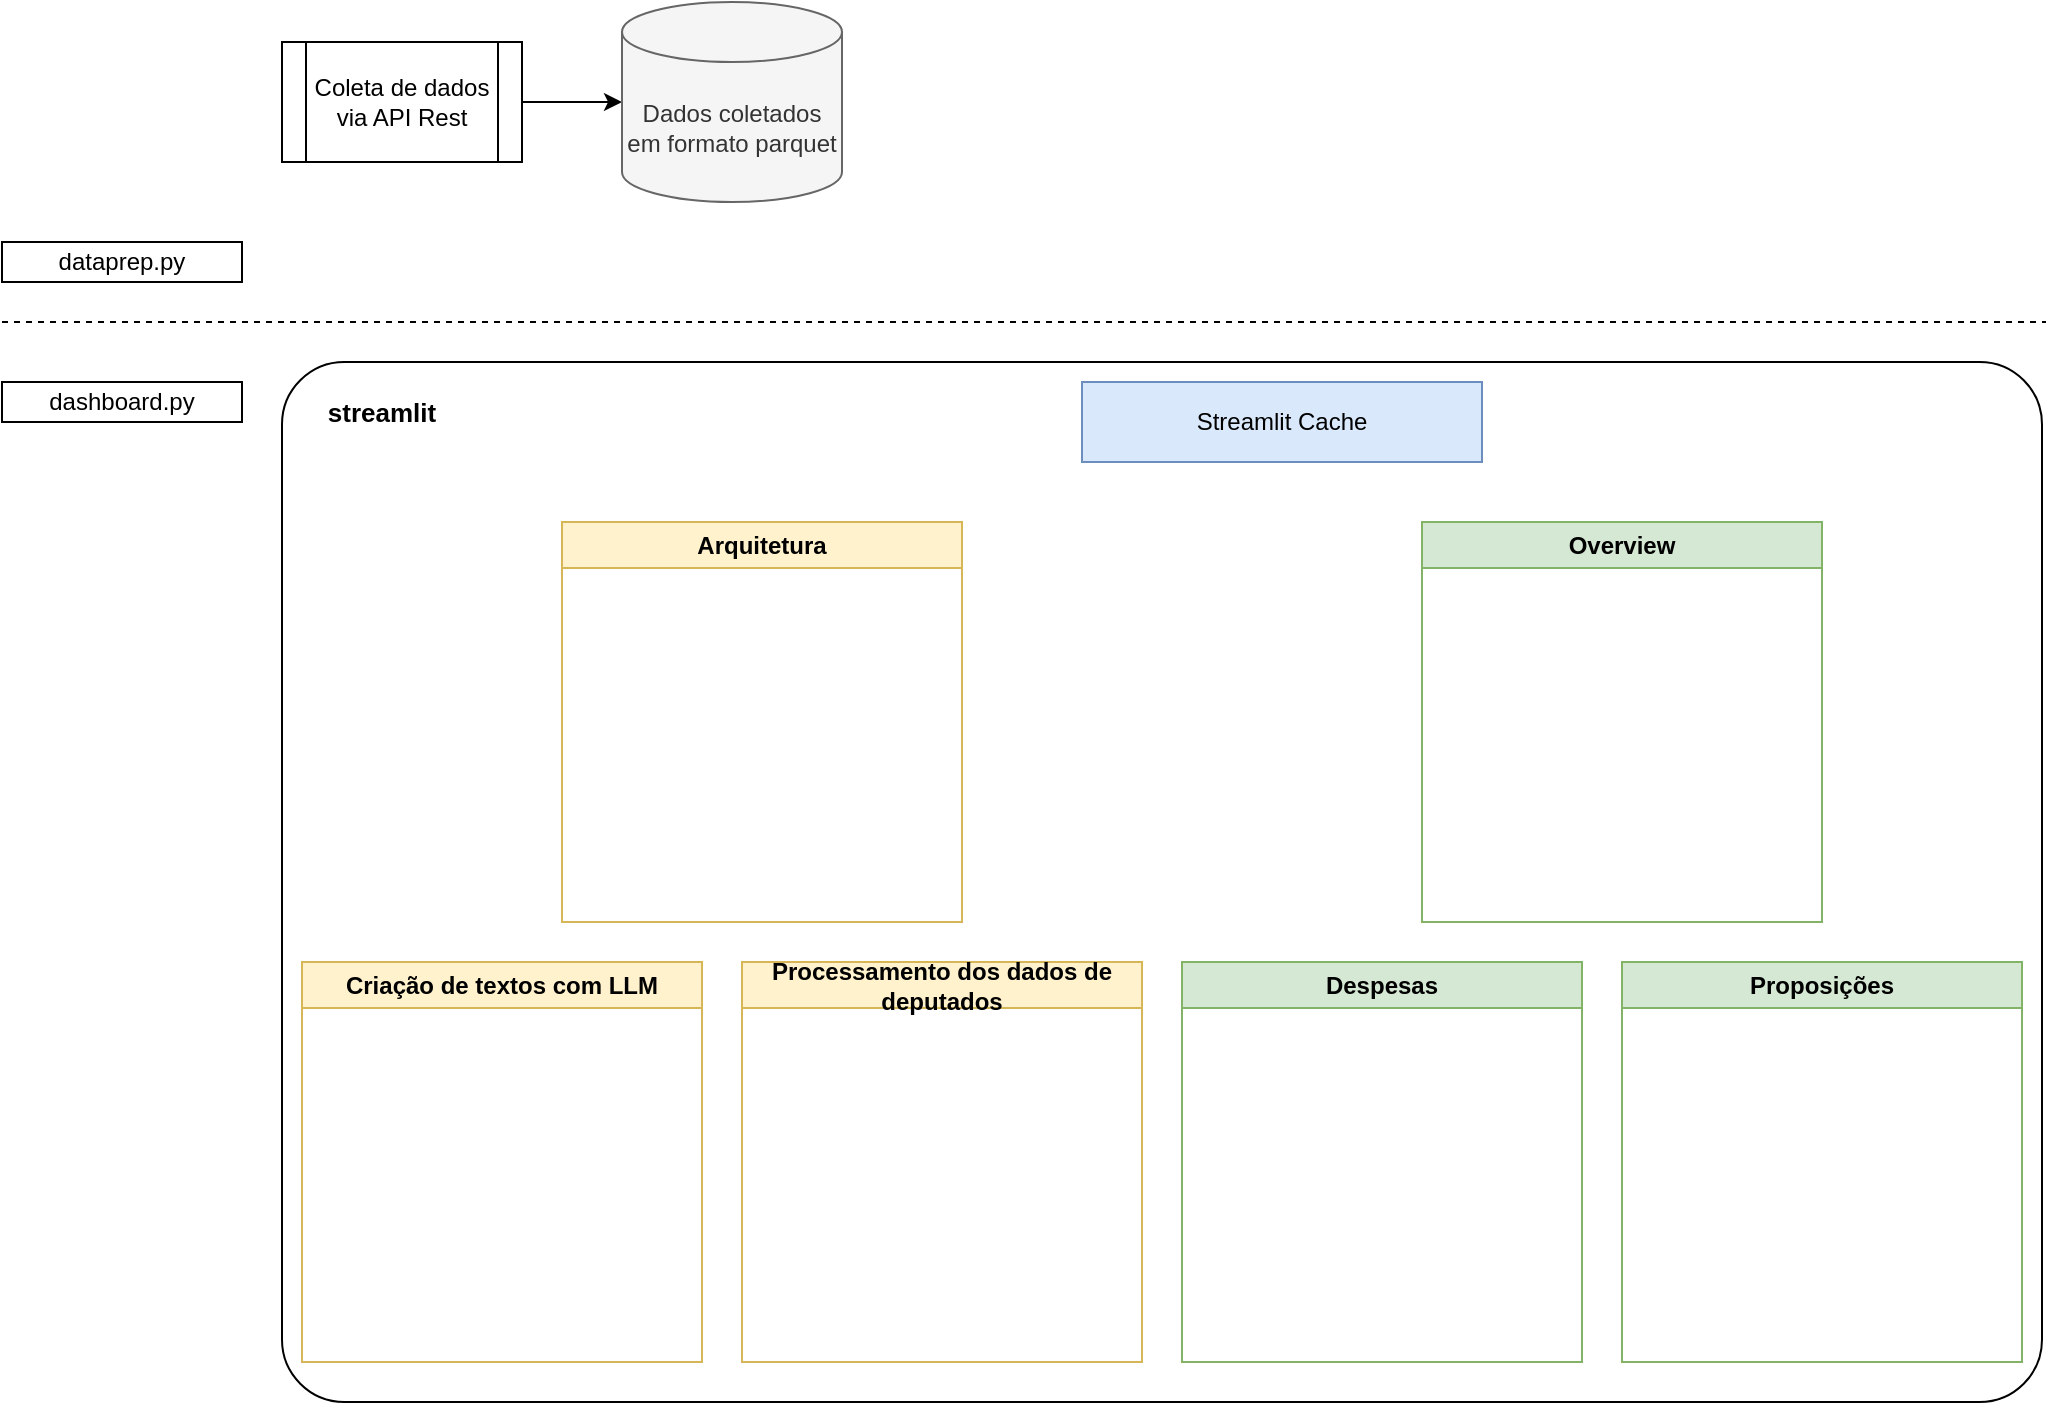 <mxfile version="25.0.2">
  <diagram name="Página-1" id="sNnxdU32FTQnBIWaRaZz">
    <mxGraphModel dx="2074" dy="836" grid="1" gridSize="10" guides="1" tooltips="1" connect="1" arrows="1" fold="1" page="1" pageScale="1" pageWidth="1600" pageHeight="900" math="0" shadow="0">
      <root>
        <mxCell id="0" />
        <mxCell id="1" parent="0" />
        <mxCell id="X5v521jsQTm0wNgGksx9-8" style="edgeStyle=orthogonalEdgeStyle;rounded=0;orthogonalLoop=1;jettySize=auto;html=1;entryX=0;entryY=0.5;entryDx=0;entryDy=0;entryPerimeter=0;" edge="1" parent="1" source="X5v521jsQTm0wNgGksx9-1" target="X5v521jsQTm0wNgGksx9-7">
          <mxGeometry relative="1" as="geometry">
            <mxPoint x="320" y="220" as="targetPoint" />
          </mxGeometry>
        </mxCell>
        <mxCell id="X5v521jsQTm0wNgGksx9-1" value="Coleta de dados via API Rest" style="shape=process;whiteSpace=wrap;html=1;backgroundOutline=1;" vertex="1" parent="1">
          <mxGeometry x="160" y="200" width="120" height="60" as="geometry" />
        </mxCell>
        <mxCell id="X5v521jsQTm0wNgGksx9-2" value="" style="rounded=1;whiteSpace=wrap;html=1;arcSize=6;" vertex="1" parent="1">
          <mxGeometry x="160" y="360" width="880" height="520" as="geometry" />
        </mxCell>
        <mxCell id="X5v521jsQTm0wNgGksx9-3" value="" style="endArrow=none;dashed=1;html=1;rounded=0;" edge="1" parent="1">
          <mxGeometry width="50" height="50" relative="1" as="geometry">
            <mxPoint x="20" y="340" as="sourcePoint" />
            <mxPoint x="1042" y="340" as="targetPoint" />
          </mxGeometry>
        </mxCell>
        <mxCell id="X5v521jsQTm0wNgGksx9-4" value="dashboard.py" style="rounded=0;whiteSpace=wrap;html=1;" vertex="1" parent="1">
          <mxGeometry x="20" y="370" width="120" height="20" as="geometry" />
        </mxCell>
        <mxCell id="X5v521jsQTm0wNgGksx9-6" value="dataprep.py" style="rounded=0;whiteSpace=wrap;html=1;" vertex="1" parent="1">
          <mxGeometry x="20" y="300" width="120" height="20" as="geometry" />
        </mxCell>
        <mxCell id="X5v521jsQTm0wNgGksx9-7" value="Dados coletados em formato parquet" style="shape=cylinder3;whiteSpace=wrap;html=1;boundedLbl=1;backgroundOutline=1;size=15;fillColor=#f5f5f5;fontColor=#333333;strokeColor=#666666;" vertex="1" parent="1">
          <mxGeometry x="330" y="180" width="110" height="100" as="geometry" />
        </mxCell>
        <mxCell id="X5v521jsQTm0wNgGksx9-9" value="Streamlit Cache" style="rounded=0;whiteSpace=wrap;html=1;fillColor=#dae8fc;strokeColor=#6c8ebf;" vertex="1" parent="1">
          <mxGeometry x="560" y="370" width="200" height="40" as="geometry" />
        </mxCell>
        <mxCell id="X5v521jsQTm0wNgGksx9-10" value="streamlit" style="text;html=1;align=center;verticalAlign=middle;whiteSpace=wrap;rounded=0;fontStyle=1;fontSize=13;" vertex="1" parent="1">
          <mxGeometry x="180" y="370" width="60" height="30" as="geometry" />
        </mxCell>
        <mxCell id="X5v521jsQTm0wNgGksx9-11" value="Overview" style="swimlane;whiteSpace=wrap;html=1;fillColor=#d5e8d4;strokeColor=#82b366;" vertex="1" parent="1">
          <mxGeometry x="730" y="440" width="200" height="200" as="geometry" />
        </mxCell>
        <mxCell id="X5v521jsQTm0wNgGksx9-12" value="Despesas" style="swimlane;whiteSpace=wrap;html=1;fillColor=#d5e8d4;strokeColor=#82b366;" vertex="1" parent="1">
          <mxGeometry x="610" y="660" width="200" height="200" as="geometry" />
        </mxCell>
        <mxCell id="X5v521jsQTm0wNgGksx9-13" value="Proposições" style="swimlane;whiteSpace=wrap;html=1;fillColor=#d5e8d4;strokeColor=#82b366;" vertex="1" parent="1">
          <mxGeometry x="830" y="660" width="200" height="200" as="geometry" />
        </mxCell>
        <mxCell id="X5v521jsQTm0wNgGksx9-14" value="Arquitetura" style="swimlane;whiteSpace=wrap;html=1;fillColor=#fff2cc;strokeColor=#d6b656;" vertex="1" parent="1">
          <mxGeometry x="300" y="440" width="200" height="200" as="geometry" />
        </mxCell>
        <mxCell id="X5v521jsQTm0wNgGksx9-15" value="Criação de textos com LLM" style="swimlane;whiteSpace=wrap;html=1;fillColor=#fff2cc;strokeColor=#d6b656;" vertex="1" parent="1">
          <mxGeometry x="170" y="660" width="200" height="200" as="geometry" />
        </mxCell>
        <mxCell id="X5v521jsQTm0wNgGksx9-16" value="&lt;strong id=&quot;yui_3_17_2_1_1733752289807_193&quot;&gt;Processamento dos dados de deputados&lt;/strong&gt;" style="swimlane;whiteSpace=wrap;html=1;fillColor=#fff2cc;strokeColor=#d6b656;" vertex="1" parent="1">
          <mxGeometry x="390" y="660" width="200" height="200" as="geometry" />
        </mxCell>
      </root>
    </mxGraphModel>
  </diagram>
</mxfile>
